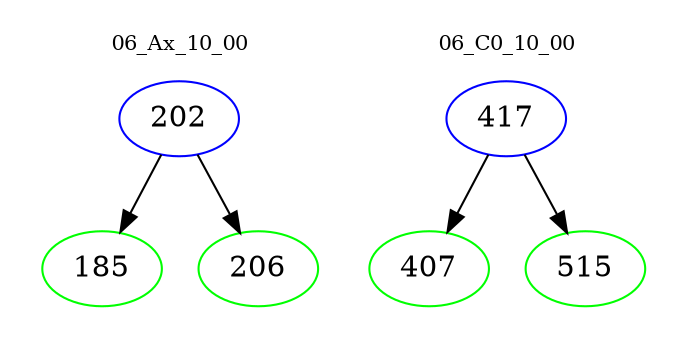 digraph{
subgraph cluster_0 {
color = white
label = "06_Ax_10_00";
fontsize=10;
T0_202 [label="202", color="blue"]
T0_202 -> T0_185 [color="black"]
T0_185 [label="185", color="green"]
T0_202 -> T0_206 [color="black"]
T0_206 [label="206", color="green"]
}
subgraph cluster_1 {
color = white
label = "06_C0_10_00";
fontsize=10;
T1_417 [label="417", color="blue"]
T1_417 -> T1_407 [color="black"]
T1_407 [label="407", color="green"]
T1_417 -> T1_515 [color="black"]
T1_515 [label="515", color="green"]
}
}
